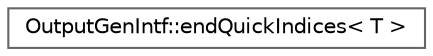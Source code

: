 digraph "Graphical Class Hierarchy"
{
 // INTERACTIVE_SVG=YES
 // LATEX_PDF_SIZE
  bgcolor="transparent";
  edge [fontname=Helvetica,fontsize=10,labelfontname=Helvetica,labelfontsize=10];
  node [fontname=Helvetica,fontsize=10,shape=box,height=0.2,width=0.4];
  rankdir="LR";
  Node0 [label="OutputGenIntf::endQuickIndices\< T \>",height=0.2,width=0.4,color="grey40", fillcolor="white", style="filled",URL="$de/d57/struct_output_gen_intf_1_1end_quick_indices.html",tooltip=" "];
}
